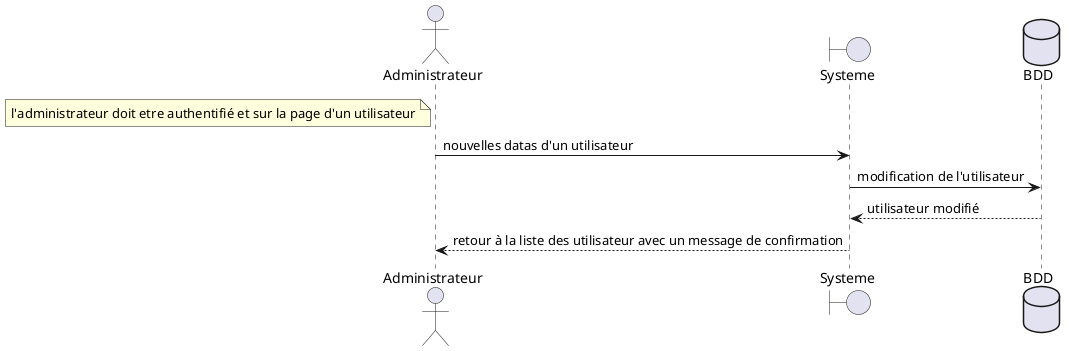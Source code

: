 @startuml modifier_un_utilisateur

actor Administrateur
boundary Systeme
database BDD

note left of Administrateur: l'administrateur doit etre authentifié et sur la page d'un utilisateur

Administrateur -> Systeme: nouvelles datas d'un utilisateur
Systeme -> BDD: modification de l'utilisateur
BDD --> Systeme : utilisateur modifié
Systeme --> Administrateur: retour à la liste des utilisateur avec un message de confirmation

@enduml
